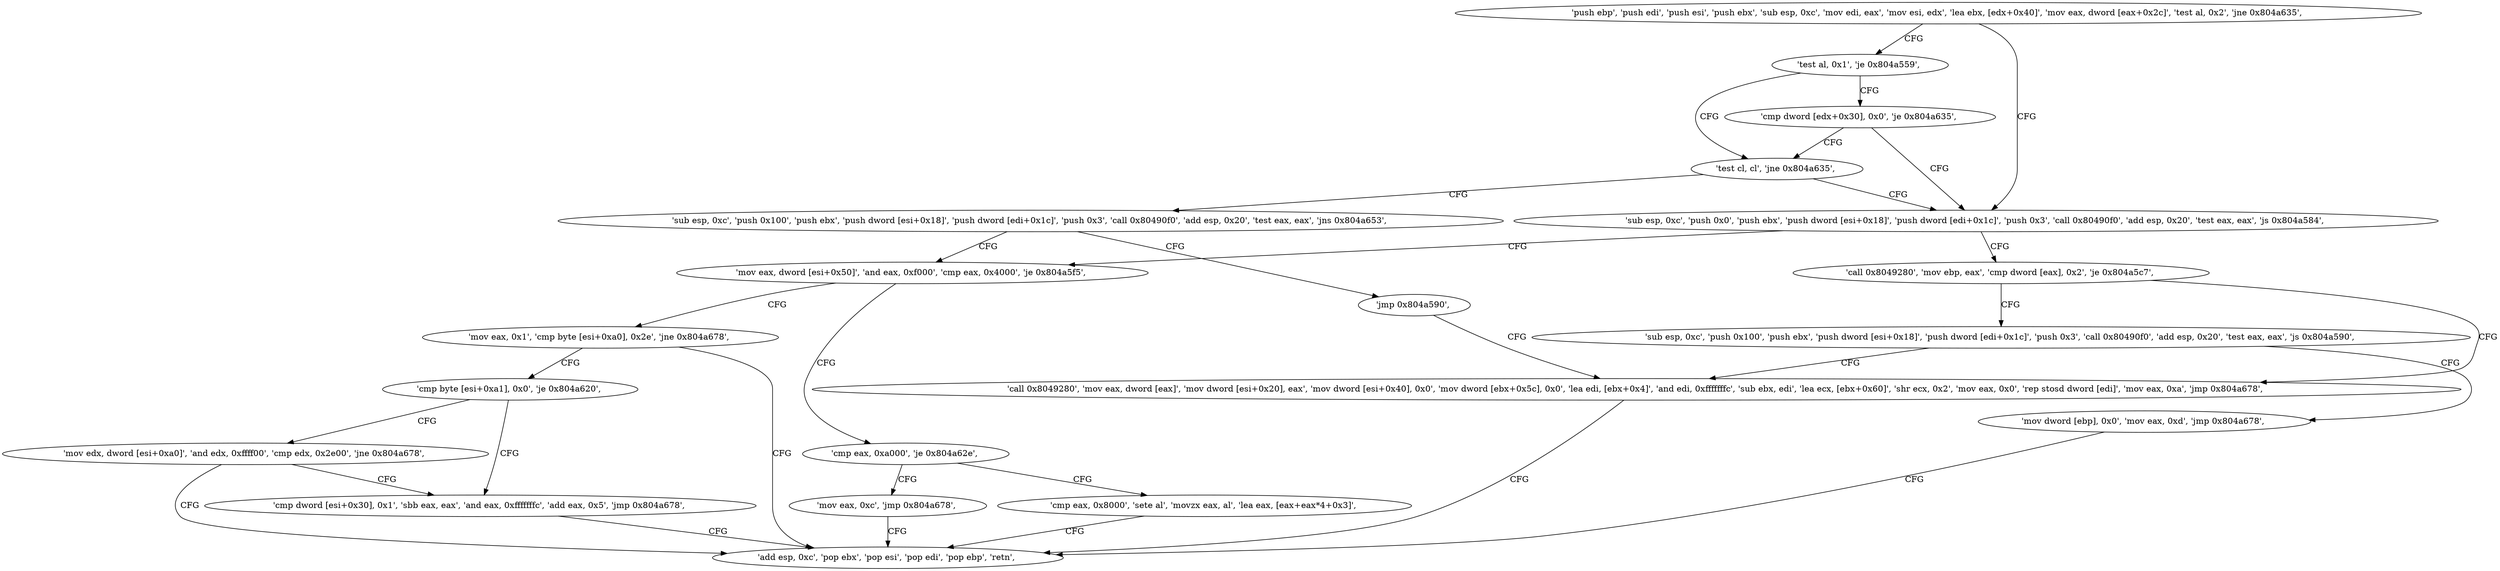 digraph "func" {
"134522162" [label = "'push ebp', 'push edi', 'push esi', 'push ebx', 'sub esp, 0xc', 'mov edi, eax', 'mov esi, edx', 'lea ebx, [edx+0x40]', 'mov eax, dword [eax+0x2c]', 'test al, 0x2', 'jne 0x804a635', " ]
"134522421" [label = "'sub esp, 0xc', 'push 0x0', 'push ebx', 'push dword [esi+0x18]', 'push dword [edi+0x1c]', 'push 0x3', 'call 0x80490f0', 'add esp, 0x20', 'test eax, eax', 'js 0x804a584', " ]
"134522187" [label = "'test al, 0x1', 'je 0x804a559', " ]
"134522244" [label = "'call 0x8049280', 'mov ebp, eax', 'cmp dword [eax], 0x2', 'je 0x804a5c7', " ]
"134522451" [label = "'mov eax, dword [esi+0x50]', 'and eax, 0xf000', 'cmp eax, 0x4000', 'je 0x804a5f5', " ]
"134522201" [label = "'test cl, cl', 'jne 0x804a635', " ]
"134522191" [label = "'cmp dword [edx+0x30], 0x0', 'je 0x804a635', " ]
"134522311" [label = "'sub esp, 0xc', 'push 0x100', 'push ebx', 'push dword [esi+0x18]', 'push dword [edi+0x1c]', 'push 0x3', 'call 0x80490f0', 'add esp, 0x20', 'test eax, eax', 'js 0x804a590', " ]
"134522256" [label = "'call 0x8049280', 'mov eax, dword [eax]', 'mov dword [esi+0x20], eax', 'mov dword [esi+0x40], 0x0', 'mov dword [ebx+0x5c], 0x0', 'lea edi, [ebx+0x4]', 'and edi, 0xfffffffc', 'sub ebx, edi', 'lea ecx, [ebx+0x60]', 'shr ecx, 0x2', 'mov eax, 0x0', 'rep stosd dword [edi]', 'mov eax, 0xa', 'jmp 0x804a678', " ]
"134522357" [label = "'mov eax, 0x1', 'cmp byte [esi+0xa0], 0x2e', 'jne 0x804a678', " ]
"134522466" [label = "'cmp eax, 0xa000', 'je 0x804a62e', " ]
"134522209" [label = "'sub esp, 0xc', 'push 0x100', 'push ebx', 'push dword [esi+0x18]', 'push dword [edi+0x1c]', 'push 0x3', 'call 0x80490f0', 'add esp, 0x20', 'test eax, eax', 'jns 0x804a653', " ]
"134522340" [label = "'mov dword [ebp], 0x0', 'mov eax, 0xd', 'jmp 0x804a678', " ]
"134522488" [label = "'add esp, 0xc', 'pop ebx', 'pop esi', 'pop edi', 'pop ebp', 'retn', " ]
"134522371" [label = "'cmp byte [esi+0xa1], 0x0', 'je 0x804a620', " ]
"134522414" [label = "'mov eax, 0xc', 'jmp 0x804a678', " ]
"134522473" [label = "'cmp eax, 0x8000', 'sete al', 'movzx eax, al', 'lea eax, [eax+eax*4+0x3]', " ]
"134522242" [label = "'jmp 0x804a590', " ]
"134522400" [label = "'cmp dword [esi+0x30], 0x1', 'sbb eax, eax', 'and eax, 0xfffffffc', 'add eax, 0x5', 'jmp 0x804a678', " ]
"134522380" [label = "'mov edx, dword [esi+0xa0]', 'and edx, 0xffff00', 'cmp edx, 0x2e00', 'jne 0x804a678', " ]
"134522162" -> "134522421" [ label = "CFG" ]
"134522162" -> "134522187" [ label = "CFG" ]
"134522421" -> "134522244" [ label = "CFG" ]
"134522421" -> "134522451" [ label = "CFG" ]
"134522187" -> "134522201" [ label = "CFG" ]
"134522187" -> "134522191" [ label = "CFG" ]
"134522244" -> "134522311" [ label = "CFG" ]
"134522244" -> "134522256" [ label = "CFG" ]
"134522451" -> "134522357" [ label = "CFG" ]
"134522451" -> "134522466" [ label = "CFG" ]
"134522201" -> "134522421" [ label = "CFG" ]
"134522201" -> "134522209" [ label = "CFG" ]
"134522191" -> "134522421" [ label = "CFG" ]
"134522191" -> "134522201" [ label = "CFG" ]
"134522311" -> "134522256" [ label = "CFG" ]
"134522311" -> "134522340" [ label = "CFG" ]
"134522256" -> "134522488" [ label = "CFG" ]
"134522357" -> "134522488" [ label = "CFG" ]
"134522357" -> "134522371" [ label = "CFG" ]
"134522466" -> "134522414" [ label = "CFG" ]
"134522466" -> "134522473" [ label = "CFG" ]
"134522209" -> "134522451" [ label = "CFG" ]
"134522209" -> "134522242" [ label = "CFG" ]
"134522340" -> "134522488" [ label = "CFG" ]
"134522371" -> "134522400" [ label = "CFG" ]
"134522371" -> "134522380" [ label = "CFG" ]
"134522414" -> "134522488" [ label = "CFG" ]
"134522473" -> "134522488" [ label = "CFG" ]
"134522242" -> "134522256" [ label = "CFG" ]
"134522400" -> "134522488" [ label = "CFG" ]
"134522380" -> "134522488" [ label = "CFG" ]
"134522380" -> "134522400" [ label = "CFG" ]
}
